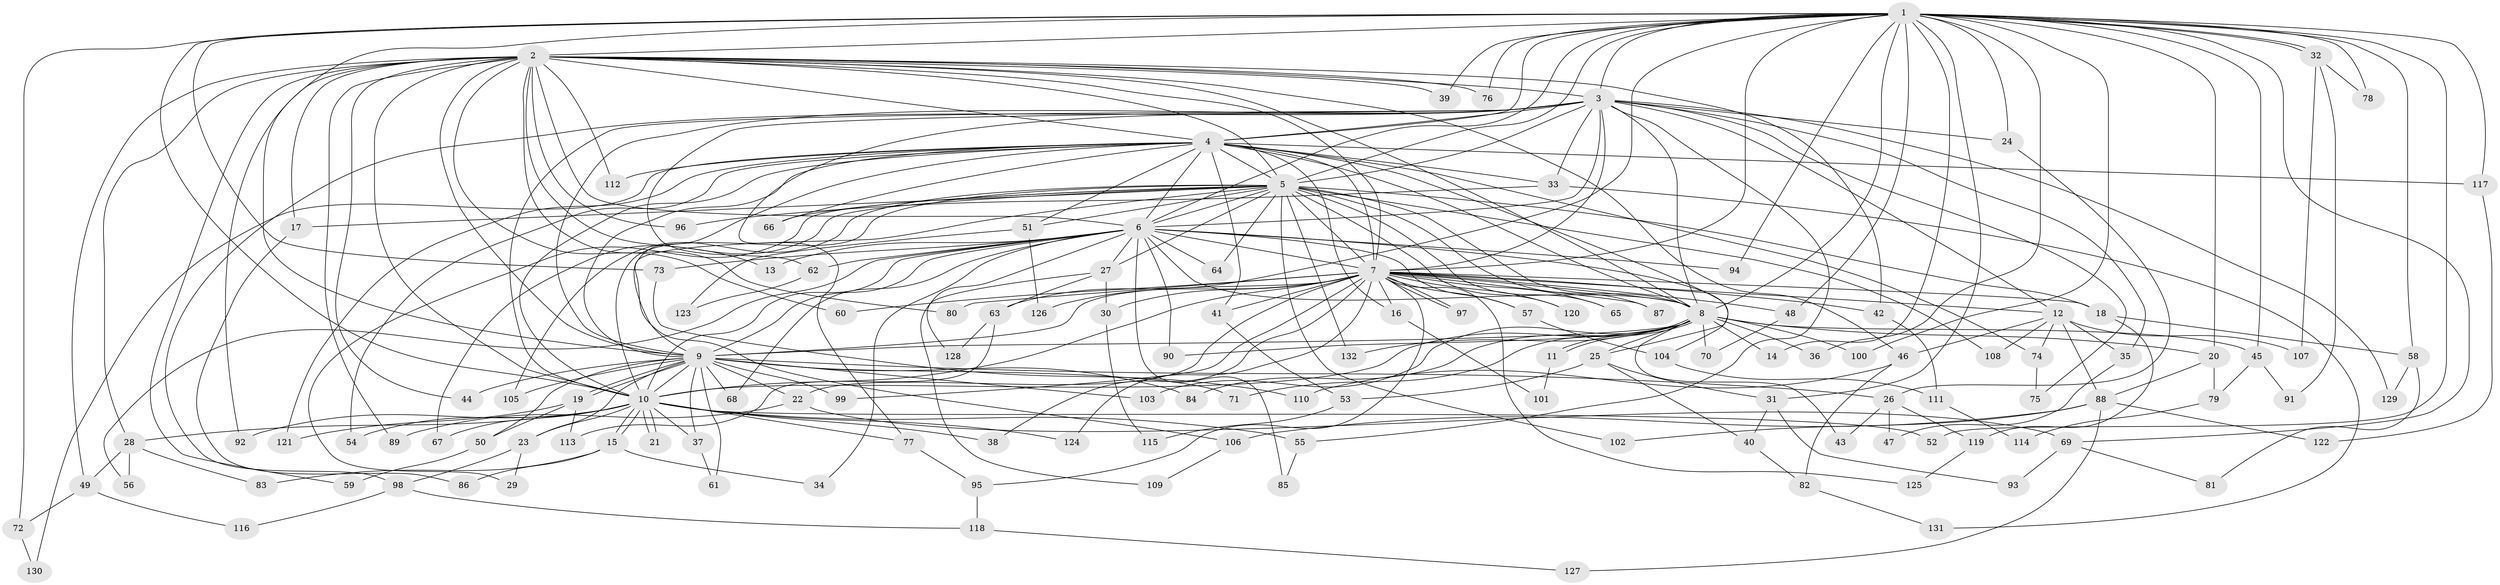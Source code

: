 // Generated by graph-tools (version 1.1) at 2025/34/03/09/25 02:34:56]
// undirected, 132 vertices, 289 edges
graph export_dot {
graph [start="1"]
  node [color=gray90,style=filled];
  1;
  2;
  3;
  4;
  5;
  6;
  7;
  8;
  9;
  10;
  11;
  12;
  13;
  14;
  15;
  16;
  17;
  18;
  19;
  20;
  21;
  22;
  23;
  24;
  25;
  26;
  27;
  28;
  29;
  30;
  31;
  32;
  33;
  34;
  35;
  36;
  37;
  38;
  39;
  40;
  41;
  42;
  43;
  44;
  45;
  46;
  47;
  48;
  49;
  50;
  51;
  52;
  53;
  54;
  55;
  56;
  57;
  58;
  59;
  60;
  61;
  62;
  63;
  64;
  65;
  66;
  67;
  68;
  69;
  70;
  71;
  72;
  73;
  74;
  75;
  76;
  77;
  78;
  79;
  80;
  81;
  82;
  83;
  84;
  85;
  86;
  87;
  88;
  89;
  90;
  91;
  92;
  93;
  94;
  95;
  96;
  97;
  98;
  99;
  100;
  101;
  102;
  103;
  104;
  105;
  106;
  107;
  108;
  109;
  110;
  111;
  112;
  113;
  114;
  115;
  116;
  117;
  118;
  119;
  120;
  121;
  122;
  123;
  124;
  125;
  126;
  127;
  128;
  129;
  130;
  131;
  132;
  1 -- 2;
  1 -- 3;
  1 -- 4;
  1 -- 5;
  1 -- 6;
  1 -- 7;
  1 -- 8;
  1 -- 9;
  1 -- 10;
  1 -- 14;
  1 -- 20;
  1 -- 24;
  1 -- 31;
  1 -- 32;
  1 -- 32;
  1 -- 36;
  1 -- 39;
  1 -- 45;
  1 -- 48;
  1 -- 52;
  1 -- 58;
  1 -- 63;
  1 -- 69;
  1 -- 72;
  1 -- 73;
  1 -- 76;
  1 -- 78;
  1 -- 94;
  1 -- 100;
  1 -- 117;
  2 -- 3;
  2 -- 4;
  2 -- 5;
  2 -- 6;
  2 -- 7;
  2 -- 8;
  2 -- 9;
  2 -- 10;
  2 -- 13;
  2 -- 17;
  2 -- 28;
  2 -- 39;
  2 -- 42;
  2 -- 44;
  2 -- 46;
  2 -- 49;
  2 -- 59;
  2 -- 60;
  2 -- 76;
  2 -- 80;
  2 -- 89;
  2 -- 92;
  2 -- 96;
  2 -- 112;
  3 -- 4;
  3 -- 5;
  3 -- 6;
  3 -- 7;
  3 -- 8;
  3 -- 9;
  3 -- 10;
  3 -- 12;
  3 -- 24;
  3 -- 33;
  3 -- 35;
  3 -- 55;
  3 -- 62;
  3 -- 75;
  3 -- 77;
  3 -- 98;
  3 -- 129;
  4 -- 5;
  4 -- 6;
  4 -- 7;
  4 -- 8;
  4 -- 9;
  4 -- 10;
  4 -- 16;
  4 -- 25;
  4 -- 33;
  4 -- 41;
  4 -- 51;
  4 -- 54;
  4 -- 66;
  4 -- 74;
  4 -- 106;
  4 -- 112;
  4 -- 117;
  4 -- 121;
  4 -- 130;
  5 -- 6;
  5 -- 7;
  5 -- 8;
  5 -- 9;
  5 -- 10;
  5 -- 17;
  5 -- 18;
  5 -- 27;
  5 -- 29;
  5 -- 51;
  5 -- 64;
  5 -- 65;
  5 -- 66;
  5 -- 67;
  5 -- 87;
  5 -- 102;
  5 -- 105;
  5 -- 108;
  5 -- 120;
  5 -- 132;
  6 -- 7;
  6 -- 8;
  6 -- 9;
  6 -- 10;
  6 -- 13;
  6 -- 27;
  6 -- 34;
  6 -- 56;
  6 -- 57;
  6 -- 62;
  6 -- 64;
  6 -- 68;
  6 -- 73;
  6 -- 85;
  6 -- 90;
  6 -- 94;
  6 -- 104;
  6 -- 128;
  7 -- 8;
  7 -- 9;
  7 -- 10;
  7 -- 12;
  7 -- 16;
  7 -- 18;
  7 -- 22;
  7 -- 30;
  7 -- 38;
  7 -- 41;
  7 -- 42;
  7 -- 48;
  7 -- 57;
  7 -- 60;
  7 -- 65;
  7 -- 80;
  7 -- 87;
  7 -- 95;
  7 -- 97;
  7 -- 97;
  7 -- 99;
  7 -- 120;
  7 -- 124;
  7 -- 125;
  7 -- 126;
  8 -- 9;
  8 -- 10;
  8 -- 11;
  8 -- 11;
  8 -- 14;
  8 -- 20;
  8 -- 25;
  8 -- 36;
  8 -- 43;
  8 -- 45;
  8 -- 70;
  8 -- 71;
  8 -- 84;
  8 -- 90;
  8 -- 100;
  8 -- 103;
  8 -- 132;
  9 -- 10;
  9 -- 19;
  9 -- 19;
  9 -- 22;
  9 -- 23;
  9 -- 26;
  9 -- 37;
  9 -- 44;
  9 -- 50;
  9 -- 61;
  9 -- 68;
  9 -- 71;
  9 -- 84;
  9 -- 99;
  9 -- 103;
  9 -- 105;
  10 -- 15;
  10 -- 15;
  10 -- 21;
  10 -- 21;
  10 -- 23;
  10 -- 28;
  10 -- 37;
  10 -- 38;
  10 -- 52;
  10 -- 54;
  10 -- 55;
  10 -- 67;
  10 -- 77;
  10 -- 92;
  10 -- 124;
  11 -- 101;
  12 -- 35;
  12 -- 46;
  12 -- 74;
  12 -- 88;
  12 -- 107;
  12 -- 108;
  15 -- 34;
  15 -- 83;
  15 -- 86;
  16 -- 101;
  17 -- 86;
  18 -- 58;
  18 -- 119;
  19 -- 50;
  19 -- 113;
  19 -- 121;
  20 -- 79;
  20 -- 88;
  22 -- 69;
  22 -- 89;
  23 -- 29;
  23 -- 98;
  24 -- 26;
  25 -- 31;
  25 -- 40;
  25 -- 53;
  26 -- 43;
  26 -- 47;
  26 -- 119;
  27 -- 30;
  27 -- 63;
  27 -- 109;
  28 -- 49;
  28 -- 56;
  28 -- 83;
  30 -- 115;
  31 -- 40;
  31 -- 93;
  32 -- 78;
  32 -- 91;
  32 -- 107;
  33 -- 96;
  33 -- 131;
  35 -- 47;
  37 -- 61;
  40 -- 82;
  41 -- 53;
  42 -- 111;
  45 -- 79;
  45 -- 91;
  46 -- 82;
  46 -- 110;
  48 -- 70;
  49 -- 72;
  49 -- 116;
  50 -- 59;
  51 -- 123;
  51 -- 126;
  53 -- 115;
  55 -- 85;
  57 -- 104;
  58 -- 81;
  58 -- 129;
  62 -- 123;
  63 -- 113;
  63 -- 128;
  69 -- 81;
  69 -- 93;
  72 -- 130;
  73 -- 110;
  74 -- 75;
  77 -- 95;
  79 -- 114;
  82 -- 131;
  88 -- 102;
  88 -- 106;
  88 -- 122;
  88 -- 127;
  95 -- 118;
  98 -- 116;
  98 -- 118;
  104 -- 111;
  106 -- 109;
  111 -- 114;
  117 -- 122;
  118 -- 127;
  119 -- 125;
}
